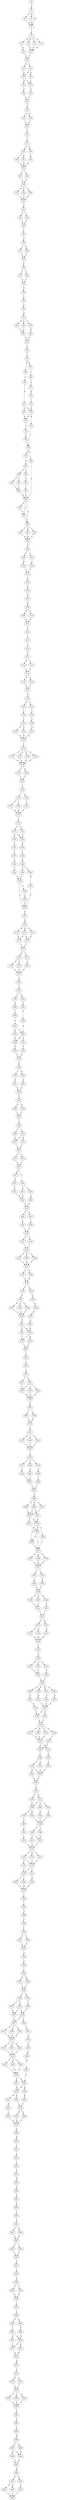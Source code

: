 strict digraph  {
	S0 -> S1 [ label = E ];
	S1 -> S2 [ label = C ];
	S1 -> S3 [ label = R ];
	S1 -> S4 [ label = M ];
	S2 -> S4 [ label = M ];
	S3 -> S4 [ label = M ];
	S4 -> S5 [ label = L ];
	S5 -> S6 [ label = Q ];
	S5 -> S7 [ label = E ];
	S5 -> S8 [ label = D ];
	S5 -> S9 [ label = V ];
	S6 -> S10 [ label = Q ];
	S7 -> S11 [ label = E ];
	S8 -> S10 [ label = Q ];
	S9 -> S10 [ label = Q ];
	S10 -> S12 [ label = A ];
	S11 -> S12 [ label = A ];
	S12 -> S13 [ label = E ];
	S12 -> S14 [ label = D ];
	S13 -> S15 [ label = R ];
	S14 -> S15 [ label = R ];
	S14 -> S16 [ label = K ];
	S15 -> S17 [ label = L ];
	S15 -> S18 [ label = M ];
	S16 -> S17 [ label = L ];
	S17 -> S19 [ label = G ];
	S18 -> S20 [ label = N ];
	S19 -> S21 [ label = C ];
	S20 -> S21 [ label = C ];
	S21 -> S22 [ label = R ];
	S22 -> S23 [ label = Q ];
	S22 -> S24 [ label = E ];
	S23 -> S25 [ label = F ];
	S24 -> S25 [ label = F ];
	S25 -> S26 [ label = V ];
	S26 -> S27 [ label = T ];
	S27 -> S28 [ label = A ];
	S27 -> S29 [ label = P ];
	S28 -> S30 [ label = T ];
	S28 -> S31 [ label = K ];
	S29 -> S32 [ label = A ];
	S30 -> S33 [ label = D ];
	S31 -> S33 [ label = D ];
	S32 -> S33 [ label = D ];
	S33 -> S34 [ label = V ];
	S33 -> S35 [ label = I ];
	S34 -> S36 [ label = V ];
	S35 -> S36 [ label = V ];
	S36 -> S37 [ label = R ];
	S36 -> S38 [ label = K ];
	S36 -> S39 [ label = S ];
	S37 -> S40 [ label = G ];
	S38 -> S40 [ label = G ];
	S39 -> S40 [ label = G ];
	S40 -> S41 [ label = N ];
	S41 -> S42 [ label = P ];
	S41 -> S43 [ label = T ];
	S42 -> S44 [ label = K ];
	S43 -> S44 [ label = K ];
	S44 -> S45 [ label = L ];
	S45 -> S46 [ label = N ];
	S46 -> S47 [ label = L ];
	S46 -> S48 [ label = M ];
	S47 -> S49 [ label = A ];
	S48 -> S49 [ label = A ];
	S49 -> S50 [ label = F ];
	S50 -> S51 [ label = I ];
	S50 -> S52 [ label = V ];
	S51 -> S53 [ label = A ];
	S52 -> S53 [ label = A ];
	S53 -> S54 [ label = N ];
	S54 -> S55 [ label = L ];
	S55 -> S56 [ label = F ];
	S56 -> S57 [ label = N ];
	S57 -> S58 [ label = R ];
	S57 -> S59 [ label = T ];
	S57 -> S60 [ label = K ];
	S58 -> S61 [ label = Y ];
	S59 -> S62 [ label = H ];
	S60 -> S61 [ label = Y ];
	S61 -> S63 [ label = P ];
	S62 -> S63 [ label = P ];
	S63 -> S64 [ label = A ];
	S64 -> S65 [ label = L ];
	S65 -> S66 [ label = H ];
	S65 -> S67 [ label = V ];
	S66 -> S68 [ label = K ];
	S67 -> S69 [ label = A ];
	S68 -> S70 [ label = P ];
	S69 -> S71 [ label = R ];
	S70 -> S72 [ label = E ];
	S70 -> S73 [ label = A ];
	S71 -> S74 [ label = D ];
	S72 -> S75 [ label = N ];
	S72 -> S76 [ label = E ];
	S73 -> S75 [ label = N ];
	S74 -> S77 [ label = I ];
	S75 -> S78 [ label = Q ];
	S76 -> S79 [ label = I ];
	S77 -> S72 [ label = E ];
	S78 -> S80 [ label = D ];
	S79 -> S81 [ label = D ];
	S79 -> S82 [ label = E ];
	S80 -> S79 [ label = I ];
	S81 -> S83 [ label = W ];
	S82 -> S84 [ label = E ];
	S83 -> S85 [ label = G ];
	S83 -> S86 [ label = S ];
	S84 -> S87 [ label = G ];
	S84 -> S88 [ label = E ];
	S84 -> S89 [ label = A ];
	S85 -> S90 [ label = A ];
	S85 -> S91 [ label = L ];
	S86 -> S92 [ label = S ];
	S87 -> S88 [ label = E ];
	S88 -> S93 [ label = T ];
	S88 -> S94 [ label = D ];
	S88 -> S95 [ label = S ];
	S89 -> S87 [ label = G ];
	S90 -> S96 [ label = L ];
	S91 -> S96 [ label = L ];
	S92 -> S97 [ label = I ];
	S93 -> S98 [ label = R ];
	S94 -> S98 [ label = R ];
	S95 -> S98 [ label = R ];
	S96 -> S84 [ label = E ];
	S97 -> S84 [ label = E ];
	S98 -> S99 [ label = E ];
	S99 -> S100 [ label = E ];
	S99 -> S101 [ label = V ];
	S100 -> S102 [ label = R ];
	S101 -> S103 [ label = K ];
	S102 -> S104 [ label = T ];
	S103 -> S104 [ label = T ];
	S104 -> S105 [ label = F ];
	S105 -> S106 [ label = R ];
	S106 -> S107 [ label = N ];
	S107 -> S108 [ label = W ];
	S108 -> S109 [ label = M ];
	S108 -> S110 [ label = I ];
	S109 -> S111 [ label = N ];
	S110 -> S111 [ label = N ];
	S111 -> S112 [ label = S ];
	S112 -> S113 [ label = L ];
	S113 -> S114 [ label = G ];
	S114 -> S115 [ label = V ];
	S115 -> S116 [ label = N ];
	S115 -> S117 [ label = S ];
	S116 -> S118 [ label = P ];
	S117 -> S118 [ label = P ];
	S118 -> S119 [ label = R ];
	S118 -> S120 [ label = F ];
	S119 -> S121 [ label = V ];
	S120 -> S121 [ label = V ];
	S121 -> S122 [ label = N ];
	S122 -> S123 [ label = H ];
	S122 -> S124 [ label = K ];
	S123 -> S125 [ label = L ];
	S124 -> S126 [ label = F ];
	S125 -> S127 [ label = Y ];
	S126 -> S128 [ label = T ];
	S127 -> S129 [ label = S ];
	S127 -> S130 [ label = G ];
	S128 -> S131 [ label = R ];
	S129 -> S132 [ label = D ];
	S130 -> S132 [ label = D ];
	S131 -> S132 [ label = D ];
	S132 -> S133 [ label = L ];
	S133 -> S134 [ label = S ];
	S133 -> S135 [ label = N ];
	S133 -> S136 [ label = A ];
	S133 -> S137 [ label = V ];
	S134 -> S138 [ label = D ];
	S135 -> S138 [ label = D ];
	S136 -> S138 [ label = D ];
	S137 -> S138 [ label = D ];
	S138 -> S139 [ label = A ];
	S138 -> S140 [ label = G ];
	S139 -> S141 [ label = L ];
	S140 -> S141 [ label = L ];
	S141 -> S142 [ label = V ];
	S142 -> S143 [ label = I ];
	S142 -> S144 [ label = L ];
	S143 -> S145 [ label = F ];
	S143 -> S146 [ label = I ];
	S144 -> S147 [ label = L ];
	S145 -> S148 [ label = Q ];
	S146 -> S148 [ label = Q ];
	S147 -> S148 [ label = Q ];
	S148 -> S149 [ label = L ];
	S149 -> S150 [ label = Y ];
	S149 -> S151 [ label = F ];
	S150 -> S152 [ label = E ];
	S150 -> S153 [ label = Q ];
	S151 -> S152 [ label = E ];
	S152 -> S154 [ label = K ];
	S153 -> S155 [ label = Q ];
	S154 -> S156 [ label = I ];
	S155 -> S157 [ label = V ];
	S156 -> S158 [ label = K ];
	S157 -> S159 [ label = A ];
	S158 -> S160 [ label = V ];
	S158 -> S161 [ label = T ];
	S159 -> S162 [ label = G ];
	S160 -> S163 [ label = P ];
	S161 -> S164 [ label = R ];
	S162 -> S163 [ label = P ];
	S163 -> S165 [ label = V ];
	S163 -> S166 [ label = D ];
	S164 -> S165 [ label = V ];
	S165 -> S167 [ label = D ];
	S166 -> S168 [ label = C ];
	S167 -> S169 [ label = W ];
	S168 -> S165 [ label = V ];
	S169 -> S170 [ label = N ];
	S169 -> S171 [ label = S ];
	S169 -> S172 [ label = R ];
	S170 -> S173 [ label = R ];
	S170 -> S174 [ label = K ];
	S171 -> S174 [ label = K ];
	S172 -> S173 [ label = R ];
	S173 -> S175 [ label = V ];
	S174 -> S175 [ label = V ];
	S175 -> S176 [ label = N ];
	S175 -> S177 [ label = T ];
	S176 -> S178 [ label = K ];
	S176 -> S179 [ label = N ];
	S177 -> S180 [ label = Q ];
	S178 -> S181 [ label = P ];
	S179 -> S181 [ label = P ];
	S180 -> S181 [ label = P ];
	S181 -> S182 [ label = P ];
	S182 -> S183 [ label = Y ];
	S183 -> S184 [ label = P ];
	S183 -> S185 [ label = K ];
	S184 -> S186 [ label = K ];
	S185 -> S187 [ label = P ];
	S186 -> S188 [ label = L ];
	S187 -> S189 [ label = P ];
	S188 -> S190 [ label = G ];
	S189 -> S191 [ label = A ];
	S190 -> S192 [ label = G ];
	S190 -> S191 [ label = A ];
	S191 -> S193 [ label = Q ];
	S191 -> S194 [ label = N ];
	S192 -> S194 [ label = N ];
	S193 -> S195 [ label = F ];
	S194 -> S196 [ label = M ];
	S195 -> S197 [ label = K ];
	S196 -> S197 [ label = K ];
	S197 -> S198 [ label = K ];
	S198 -> S199 [ label = L ];
	S198 -> S200 [ label = R ];
	S199 -> S201 [ label = E ];
	S200 -> S202 [ label = A ];
	S201 -> S203 [ label = N ];
	S202 -> S203 [ label = N ];
	S203 -> S204 [ label = C ];
	S204 -> S205 [ label = N ];
	S204 -> S206 [ label = Q ];
	S205 -> S207 [ label = Y ];
	S206 -> S207 [ label = Y ];
	S207 -> S208 [ label = A ];
	S208 -> S209 [ label = V ];
	S208 -> S210 [ label = I ];
	S209 -> S211 [ label = E ];
	S210 -> S212 [ label = D ];
	S210 -> S211 [ label = E ];
	S211 -> S213 [ label = L ];
	S212 -> S213 [ label = L ];
	S213 -> S214 [ label = G ];
	S213 -> S215 [ label = A ];
	S214 -> S216 [ label = K ];
	S215 -> S216 [ label = K ];
	S216 -> S217 [ label = N ];
	S216 -> S218 [ label = T ];
	S217 -> S219 [ label = Q ];
	S218 -> S220 [ label = L ];
	S218 -> S221 [ label = T ];
	S219 -> S222 [ label = A ];
	S220 -> S223 [ label = G ];
	S221 -> S224 [ label = K ];
	S222 -> S224 [ label = K ];
	S223 -> S225 [ label = F ];
	S224 -> S225 [ label = F ];
	S225 -> S226 [ label = S ];
	S225 -> S227 [ label = K ];
	S226 -> S228 [ label = L ];
	S227 -> S229 [ label = I ];
	S228 -> S230 [ label = V ];
	S229 -> S230 [ label = V ];
	S230 -> S231 [ label = G ];
	S230 -> S232 [ label = N ];
	S231 -> S233 [ label = I ];
	S232 -> S233 [ label = I ];
	S233 -> S234 [ label = G ];
	S233 -> S235 [ label = D ];
	S233 -> S236 [ label = A ];
	S234 -> S237 [ label = G ];
	S235 -> S237 [ label = G ];
	S236 -> S237 [ label = G ];
	S237 -> S238 [ label = Q ];
	S237 -> S239 [ label = N ];
	S238 -> S240 [ label = D ];
	S239 -> S240 [ label = D ];
	S240 -> S241 [ label = L ];
	S240 -> S242 [ label = I ];
	S241 -> S243 [ label = N ];
	S242 -> S244 [ label = F ];
	S243 -> S245 [ label = E ];
	S243 -> S246 [ label = A ];
	S243 -> S247 [ label = D ];
	S244 -> S248 [ label = N ];
	S245 -> S249 [ label = G ];
	S246 -> S249 [ label = G ];
	S247 -> S249 [ label = G ];
	S248 -> S250 [ label = E ];
	S249 -> S251 [ label = N ];
	S250 -> S252 [ label = Q ];
	S251 -> S253 [ label = R ];
	S251 -> S254 [ label = P ];
	S252 -> S253 [ label = R ];
	S253 -> S255 [ label = T ];
	S253 -> S256 [ label = K ];
	S254 -> S255 [ label = T ];
	S255 -> S257 [ label = L ];
	S256 -> S257 [ label = L ];
	S257 -> S258 [ label = T ];
	S258 -> S259 [ label = L ];
	S259 -> S260 [ label = A ];
	S260 -> S261 [ label = L ];
	S260 -> S262 [ label = V ];
	S261 -> S263 [ label = I ];
	S261 -> S264 [ label = L ];
	S261 -> S265 [ label = V ];
	S262 -> S265 [ label = V ];
	S263 -> S266 [ label = W ];
	S264 -> S266 [ label = W ];
	S265 -> S266 [ label = W ];
	S266 -> S267 [ label = Q ];
	S267 -> S268 [ label = L ];
	S267 -> S269 [ label = V ];
	S268 -> S270 [ label = M ];
	S269 -> S270 [ label = M ];
	S270 -> S271 [ label = R ];
	S271 -> S272 [ label = R ];
	S271 -> S273 [ label = A ];
	S271 -> S274 [ label = K ];
	S272 -> S275 [ label = Y ];
	S273 -> S275 [ label = Y ];
	S274 -> S275 [ label = Y ];
	S275 -> S276 [ label = T ];
	S276 -> S277 [ label = L ];
	S276 -> S278 [ label = F ];
	S276 -> S279 [ label = I ];
	S277 -> S280 [ label = N ];
	S278 -> S281 [ label = K ];
	S279 -> S282 [ label = Q ];
	S280 -> S283 [ label = I ];
	S281 -> S283 [ label = I ];
	S282 -> S284 [ label = V ];
	S283 -> S285 [ label = L ];
	S284 -> S285 [ label = L ];
	S285 -> S286 [ label = E ];
	S286 -> S287 [ label = E ];
	S286 -> S288 [ label = R ];
	S286 -> S289 [ label = D ];
	S287 -> S290 [ label = I ];
	S288 -> S290 [ label = I ];
	S289 -> S290 [ label = I ];
	S289 -> S291 [ label = L ];
	S290 -> S292 [ label = G ];
	S290 -> S293 [ label = S ];
	S291 -> S292 [ label = G ];
	S292 -> S294 [ label = G ];
	S292 -> S295 [ label = D ];
	S292 -> S296 [ label = E ];
	S293 -> S296 [ label = E ];
	S294 -> S297 [ label = G ];
	S295 -> S297 [ label = G ];
	S296 -> S295 [ label = D ];
	S296 -> S297 [ label = G ];
	S297 -> S298 [ label = Q ];
	S297 -> S299 [ label = S ];
	S297 -> S300 [ label = E ];
	S298 -> S301 [ label = K ];
	S299 -> S301 [ label = K ];
	S300 -> S301 [ label = K ];
	S301 -> S302 [ label = V ];
	S301 -> S303 [ label = I ];
	S302 -> S304 [ label = N ];
	S303 -> S305 [ label = K ];
	S304 -> S306 [ label = D ];
	S305 -> S306 [ label = D ];
	S306 -> S307 [ label = E ];
	S306 -> S308 [ label = Q ];
	S306 -> S309 [ label = D ];
	S307 -> S310 [ label = I ];
	S308 -> S311 [ label = E ];
	S309 -> S310 [ label = I ];
	S310 -> S312 [ label = I ];
	S311 -> S312 [ label = I ];
	S312 -> S313 [ label = V ];
	S312 -> S314 [ label = M ];
	S313 -> S315 [ label = N ];
	S313 -> S316 [ label = H ];
	S314 -> S317 [ label = D ];
	S315 -> S318 [ label = W ];
	S316 -> S318 [ label = W ];
	S317 -> S318 [ label = W ];
	S318 -> S319 [ label = V ];
	S319 -> S320 [ label = N ];
	S320 -> S321 [ label = E ];
	S320 -> S322 [ label = Q ];
	S320 -> S323 [ label = H ];
	S321 -> S324 [ label = T ];
	S322 -> S325 [ label = K ];
	S323 -> S324 [ label = T ];
	S324 -> S326 [ label = L ];
	S325 -> S326 [ label = L ];
	S326 -> S327 [ label = K ];
	S326 -> S328 [ label = E ];
	S326 -> S329 [ label = A ];
	S326 -> S330 [ label = R ];
	S327 -> S331 [ label = E ];
	S328 -> S332 [ label = S ];
	S329 -> S333 [ label = Q ];
	S330 -> S334 [ label = D ];
	S331 -> S335 [ label = A ];
	S332 -> S336 [ label = S ];
	S333 -> S335 [ label = A ];
	S334 -> S335 [ label = A ];
	S335 -> S337 [ label = E ];
	S335 -> S338 [ label = G ];
	S336 -> S338 [ label = G ];
	S337 -> S339 [ label = K ];
	S338 -> S339 [ label = K ];
	S339 -> S340 [ label = R ];
	S339 -> S341 [ label = E ];
	S339 -> S342 [ label = G ];
	S339 -> S343 [ label = S ];
	S340 -> S344 [ label = S ];
	S341 -> S344 [ label = S ];
	S342 -> S345 [ label = T ];
	S343 -> S344 [ label = S ];
	S344 -> S346 [ label = S ];
	S344 -> S347 [ label = R ];
	S345 -> S346 [ label = S ];
	S346 -> S348 [ label = I ];
	S347 -> S349 [ label = L ];
	S348 -> S350 [ label = S ];
	S348 -> S351 [ label = A ];
	S349 -> S352 [ label = V ];
	S350 -> S353 [ label = S ];
	S350 -> S354 [ label = G ];
	S351 -> S353 [ label = S ];
	S352 -> S353 [ label = S ];
	S353 -> S355 [ label = F ];
	S354 -> S355 [ label = F ];
	S355 -> S356 [ label = K ];
	S356 -> S357 [ label = D ];
	S356 -> S358 [ label = V ];
	S357 -> S359 [ label = P ];
	S357 -> S360 [ label = S ];
	S357 -> S361 [ label = G ];
	S358 -> S359 [ label = P ];
	S359 -> S362 [ label = K ];
	S359 -> S363 [ label = P ];
	S360 -> S364 [ label = S ];
	S361 -> S365 [ label = Q ];
	S362 -> S366 [ label = I ];
	S363 -> S367 [ label = T ];
	S364 -> S366 [ label = I ];
	S365 -> S366 [ label = I ];
	S366 -> S368 [ label = S ];
	S366 -> S369 [ label = T ];
	S367 -> S370 [ label = A ];
	S368 -> S371 [ label = T ];
	S368 -> S372 [ label = S ];
	S369 -> S371 [ label = T ];
	S370 -> S373 [ label = L ];
	S371 -> S374 [ label = S ];
	S372 -> S374 [ label = S ];
	S373 -> S374 [ label = S ];
	S374 -> S375 [ label = L ];
	S374 -> S376 [ label = K ];
	S374 -> S377 [ label = T ];
	S375 -> S378 [ label = P ];
	S375 -> S379 [ label = V ];
	S376 -> S378 [ label = P ];
	S377 -> S378 [ label = P ];
	S378 -> S380 [ label = V ];
	S378 -> S381 [ label = C ];
	S379 -> S380 [ label = V ];
	S380 -> S382 [ label = L ];
	S380 -> S383 [ label = I ];
	S381 -> S384 [ label = W ];
	S382 -> S385 [ label = D ];
	S383 -> S385 [ label = D ];
	S384 -> S385 [ label = D ];
	S385 -> S386 [ label = L ];
	S386 -> S387 [ label = I ];
	S387 -> S388 [ label = D ];
	S388 -> S389 [ label = A ];
	S389 -> S390 [ label = I ];
	S390 -> S391 [ label = Q ];
	S390 -> S392 [ label = V ];
	S391 -> S393 [ label = P ];
	S392 -> S393 [ label = P ];
	S393 -> S394 [ label = G ];
	S394 -> S395 [ label = S ];
	S395 -> S396 [ label = I ];
	S396 -> S397 [ label = N ];
	S396 -> S398 [ label = R ];
	S397 -> S399 [ label = Y ];
	S398 -> S399 [ label = Y ];
	S399 -> S400 [ label = D ];
	S399 -> S401 [ label = E ];
	S400 -> S402 [ label = L ];
	S400 -> S403 [ label = I ];
	S401 -> S404 [ label = V ];
	S402 -> S405 [ label = L ];
	S402 -> S406 [ label = V ];
	S403 -> S405 [ label = L ];
	S404 -> S406 [ label = V ];
	S405 -> S407 [ label = K ];
	S406 -> S408 [ label = T ];
	S406 -> S407 [ label = K ];
	S407 -> S409 [ label = T ];
	S407 -> S410 [ label = F ];
	S407 -> S411 [ label = E ];
	S408 -> S412 [ label = P ];
	S409 -> S413 [ label = E ];
	S410 -> S413 [ label = E ];
	S411 -> S413 [ label = E ];
	S412 -> S414 [ label = G ];
	S413 -> S415 [ label = N ];
	S413 -> S416 [ label = D ];
	S413 -> S417 [ label = P ];
	S414 -> S418 [ label = V ];
	S415 -> S419 [ label = L ];
	S416 -> S419 [ label = L ];
	S417 -> S419 [ label = L ];
	S418 -> S420 [ label = E ];
	S419 -> S421 [ label = N ];
	S419 -> S422 [ label = S ];
	S419 -> S423 [ label = T ];
	S420 -> S424 [ label = E ];
	S421 -> S425 [ label = D ];
	S422 -> S425 [ label = D ];
	S423 -> S425 [ label = D ];
	S424 -> S426 [ label = E ];
	S425 -> S426 [ label = E ];
	S425 -> S427 [ label = D ];
	S426 -> S428 [ label = E ];
	S426 -> S429 [ label = D ];
	S427 -> S429 [ label = D ];
	S428 -> S430 [ label = K ];
	S429 -> S431 [ label = M ];
	S429 -> S432 [ label = R ];
	S430 -> S433 [ label = L ];
	S431 -> S434 [ label = R ];
	S432 -> S433 [ label = L ];
	S433 -> S435 [ label = N ];
	S433 -> S436 [ label = D ];
	S434 -> S437 [ label = S ];
	S435 -> S438 [ label = N ];
	S436 -> S438 [ label = N ];
	S437 -> S438 [ label = N ];
	S438 -> S439 [ label = A ];
	S439 -> S440 [ label = K ];
	S440 -> S441 [ label = Y ];
	S441 -> S442 [ label = A ];
	S442 -> S443 [ label = I ];
	S443 -> S444 [ label = S ];
	S444 -> S445 [ label = M ];
	S445 -> S446 [ label = A ];
	S446 -> S447 [ label = R ];
	S447 -> S448 [ label = K ];
	S448 -> S449 [ label = I ];
	S449 -> S450 [ label = G ];
	S450 -> S451 [ label = A ];
	S450 -> S452 [ label = S ];
	S451 -> S453 [ label = R ];
	S452 -> S453 [ label = R ];
	S453 -> S454 [ label = V ];
	S453 -> S455 [ label = I ];
	S454 -> S456 [ label = Y ];
	S455 -> S456 [ label = Y ];
	S456 -> S457 [ label = A ];
	S457 -> S458 [ label = L ];
	S458 -> S459 [ label = P ];
	S459 -> S460 [ label = E ];
	S459 -> S461 [ label = D ];
	S460 -> S462 [ label = D ];
	S461 -> S462 [ label = D ];
	S462 -> S463 [ label = L ];
	S463 -> S464 [ label = V ];
	S464 -> S465 [ label = E ];
	S464 -> S466 [ label = D ];
	S465 -> S467 [ label = V ];
	S466 -> S468 [ label = R ];
	S467 -> S469 [ label = N ];
	S467 -> S470 [ label = K ];
	S468 -> S469 [ label = N ];
	S469 -> S471 [ label = P ];
	S469 -> S472 [ label = A ];
	S470 -> S471 [ label = P ];
	S471 -> S473 [ label = K ];
	S472 -> S473 [ label = K ];
	S473 -> S474 [ label = M ];
	S474 -> S475 [ label = V ];
	S475 -> S476 [ label = M ];
	S475 -> S477 [ label = L ];
	S476 -> S478 [ label = T ];
	S477 -> S478 [ label = T ];
	S478 -> S479 [ label = V ];
	S478 -> S480 [ label = I ];
	S478 -> S481 [ label = M ];
	S479 -> S482 [ label = F ];
	S480 -> S482 [ label = F ];
	S481 -> S482 [ label = F ];
	S482 -> S483 [ label = A ];
	S483 -> S484 [ label = C ];
	S484 -> S485 [ label = L ];
	S485 -> S486 [ label = M ];
	S486 -> S487 [ label = G ];
	S486 -> S488 [ label = A ];
	S487 -> S489 [ label = K ];
	S487 -> S490 [ label = R ];
	S488 -> S490 [ label = R ];
	S489 -> S491 [ label = G ];
	S490 -> S491 [ label = G ];
	S491 -> S492 [ label = M ];
	S492 -> S493 [ label = K ];
	S492 -> S494 [ label = D ];
	S493 -> S495 [ label = R ];
	S493 -> S496 [ label = K ];
	S494 -> S497 [ label = Q ];
	S495 -> S498 [ label = V ];
	S496 -> S498 [ label = V ];
	S497 -> S498 [ label = V ];
}
